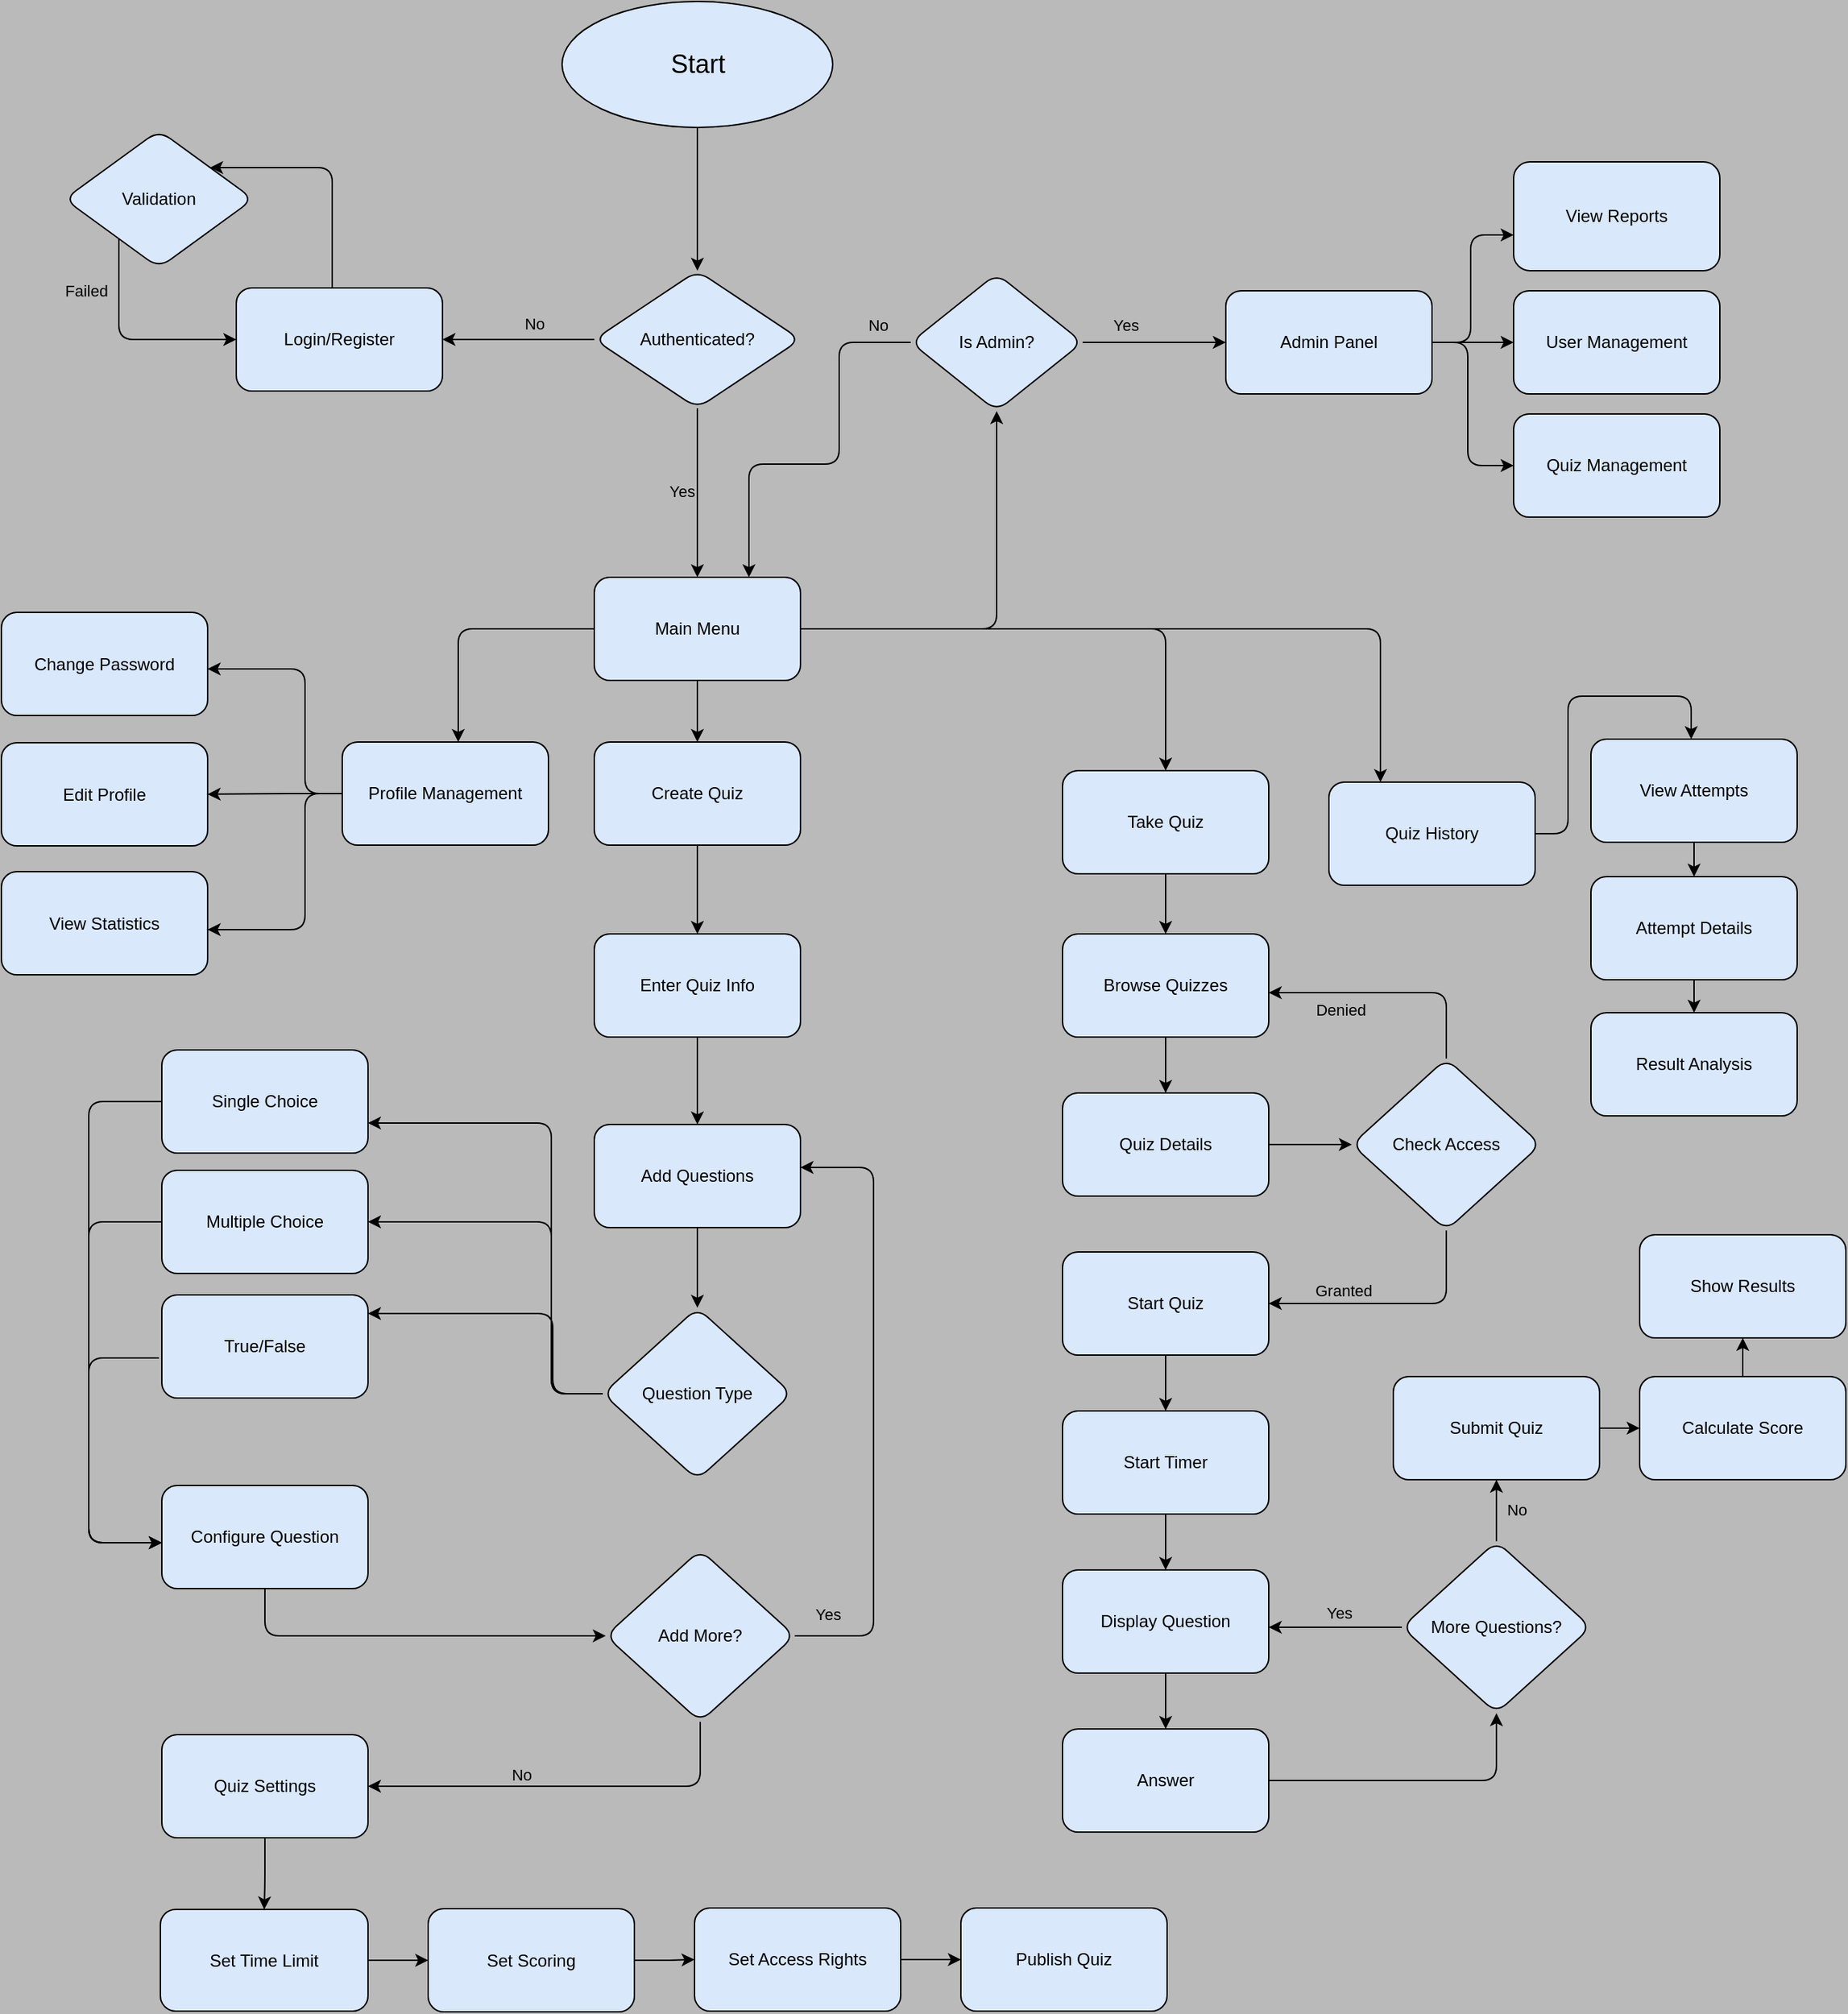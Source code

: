 <mxfile>
    <diagram name="Quiz Flow" id="quiz-flow-diagram">
        <mxGraphModel dx="816" dy="779" grid="0" gridSize="10" guides="1" tooltips="1" connect="1" arrows="0" fold="1" page="0" pageScale="1" pageWidth="2000" pageHeight="3000" background="#BABABA" math="1" shadow="0">
            <root>
                <mxCell id="0"/>
                <mxCell id="1" parent="0"/>
                <mxCell id="node_start" value="&lt;font style=&quot;font-size: 18px;&quot;&gt;Start&lt;/font&gt;" style="ellipse;whiteSpace=wrap;html=1;rounded=1;strokeColor=#000000;fillColor=#dae8fc;fontColor=#000000;labelBackgroundColor=none;" parent="1" vertex="1">
                    <mxGeometry x="824.5" y="241" width="189" height="88" as="geometry"/>
                </mxCell>
                <mxCell id="node_auth" value="Authenticated?" style="rhombus;whiteSpace=wrap;html=1;rounded=1;strokeColor=#000000;fillColor=#dae8fc;fontColor=#000000;labelBackgroundColor=none;" parent="1" vertex="1">
                    <mxGeometry x="847" y="429" width="144" height="96" as="geometry"/>
                </mxCell>
                <mxCell id="node_login" value="Login/Register" style="rounded=1;whiteSpace=wrap;html=1;strokeColor=#000000;fillColor=#dae8fc;fontColor=#000000;labelBackgroundColor=none;" parent="1" vertex="1">
                    <mxGeometry x="597" y="441" width="144" height="72" as="geometry"/>
                </mxCell>
                <mxCell id="node_validate" value="Validation" style="rhombus;whiteSpace=wrap;html=1;rounded=1;strokeColor=#000000;fillColor=#dae8fc;fontColor=#000000;labelBackgroundColor=none;" parent="1" vertex="1">
                    <mxGeometry x="477" y="331" width="132" height="96" as="geometry"/>
                </mxCell>
                <mxCell id="node_main_menu" value="Main Menu" style="rounded=1;whiteSpace=wrap;html=1;strokeColor=#000000;fillColor=#dae8fc;fontColor=#000000;labelBackgroundColor=none;" parent="1" vertex="1">
                    <mxGeometry x="847" y="643" width="144" height="72" as="geometry"/>
                </mxCell>
                <mxCell id="node_create_quiz" value="Create Quiz" style="rounded=1;whiteSpace=wrap;html=1;strokeColor=#000000;fillColor=#dae8fc;fontColor=#000000;labelBackgroundColor=none;" parent="1" vertex="1">
                    <mxGeometry x="847" y="758" width="144" height="72" as="geometry"/>
                </mxCell>
                <mxCell id="node_quiz_info" value="Enter Quiz Info" style="rounded=1;whiteSpace=wrap;html=1;strokeColor=#000000;fillColor=#dae8fc;fontColor=#000000;labelBackgroundColor=none;" parent="1" vertex="1">
                    <mxGeometry x="847" y="892" width="144" height="72" as="geometry"/>
                </mxCell>
                <mxCell id="node_add_questions" value="Add Questions" style="rounded=1;whiteSpace=wrap;html=1;strokeColor=#000000;fillColor=#dae8fc;fontColor=#000000;labelBackgroundColor=none;" parent="1" vertex="1">
                    <mxGeometry x="847" y="1025" width="144" height="72" as="geometry"/>
                </mxCell>
                <mxCell id="node_question_type" value="Question Type" style="rhombus;whiteSpace=wrap;html=1;rounded=1;strokeColor=#000000;fillColor=#dae8fc;fontColor=#000000;labelBackgroundColor=none;" parent="1" vertex="1">
                    <mxGeometry x="853" y="1153" width="132" height="120" as="geometry"/>
                </mxCell>
                <mxCell id="node_single_choice" value="Single Choice" style="rounded=1;whiteSpace=wrap;html=1;strokeColor=#000000;fillColor=#dae8fc;fontColor=#000000;labelBackgroundColor=none;" parent="1" vertex="1">
                    <mxGeometry x="545" y="973" width="144" height="72" as="geometry"/>
                </mxCell>
                <mxCell id="node_multi_choice" value="Multiple Choice" style="rounded=1;whiteSpace=wrap;html=1;strokeColor=#000000;fillColor=#dae8fc;fontColor=#000000;labelBackgroundColor=none;" parent="1" vertex="1">
                    <mxGeometry x="545" y="1057" width="144" height="72" as="geometry"/>
                </mxCell>
                <mxCell id="node_true_false" value="True/False" style="rounded=1;whiteSpace=wrap;html=1;strokeColor=#000000;fillColor=#dae8fc;fontColor=#000000;labelBackgroundColor=none;" parent="1" vertex="1">
                    <mxGeometry x="545" y="1144" width="144" height="72" as="geometry"/>
                </mxCell>
                <mxCell id="node_config_q" value="Configure Question" style="rounded=1;whiteSpace=wrap;html=1;strokeColor=#000000;fillColor=#dae8fc;fontColor=#000000;labelBackgroundColor=none;" parent="1" vertex="1">
                    <mxGeometry x="545" y="1277" width="144" height="72" as="geometry"/>
                </mxCell>
                <mxCell id="node_add_more" value="Add More?" style="rhombus;whiteSpace=wrap;html=1;rounded=1;strokeColor=#000000;fillColor=#dae8fc;fontColor=#000000;labelBackgroundColor=none;" parent="1" vertex="1">
                    <mxGeometry x="855" y="1322" width="132" height="120" as="geometry"/>
                </mxCell>
                <mxCell id="node_quiz_settings" value="Quiz Settings" style="rounded=1;whiteSpace=wrap;html=1;strokeColor=#000000;fillColor=#dae8fc;fontColor=#000000;labelBackgroundColor=none;" parent="1" vertex="1">
                    <mxGeometry x="545" y="1451" width="144" height="72" as="geometry"/>
                </mxCell>
                <mxCell id="node_set_time" value="Set Time Limit" style="rounded=1;whiteSpace=wrap;html=1;strokeColor=#000000;fillColor=#dae8fc;fontColor=#000000;labelBackgroundColor=none;" parent="1" vertex="1">
                    <mxGeometry x="544" y="1573" width="145" height="71" as="geometry"/>
                </mxCell>
                <mxCell id="node_set_score" value="Set Scoring" style="rounded=1;whiteSpace=wrap;html=1;strokeColor=#000000;fillColor=#dae8fc;fontColor=#000000;labelBackgroundColor=none;" parent="1" vertex="1">
                    <mxGeometry x="731" y="1572.5" width="144" height="72" as="geometry"/>
                </mxCell>
                <mxCell id="node_set_access" value="Set Access Rights" style="rounded=1;whiteSpace=wrap;html=1;strokeColor=#000000;fillColor=#dae8fc;fontColor=#000000;labelBackgroundColor=none;" parent="1" vertex="1">
                    <mxGeometry x="917" y="1572" width="144" height="72" as="geometry"/>
                </mxCell>
                <mxCell id="node_publish_quiz" value="Publish Quiz" style="rounded=1;whiteSpace=wrap;html=1;strokeColor=#000000;fillColor=#dae8fc;fontColor=#000000;labelBackgroundColor=none;" parent="1" vertex="1">
                    <mxGeometry x="1103" y="1572" width="144" height="72" as="geometry"/>
                </mxCell>
                <mxCell id="node_take_quiz" value="Take Quiz" style="rounded=1;whiteSpace=wrap;html=1;strokeColor=#000000;fillColor=#dae8fc;fontColor=#000000;labelBackgroundColor=none;" parent="1" vertex="1">
                    <mxGeometry x="1174" y="778" width="144" height="72" as="geometry"/>
                </mxCell>
                <mxCell id="node_browse_quiz" value="Browse Quizzes" style="rounded=1;whiteSpace=wrap;html=1;strokeColor=#000000;fillColor=#dae8fc;fontColor=#000000;labelBackgroundColor=none;" parent="1" vertex="1">
                    <mxGeometry x="1174" y="892" width="144" height="72" as="geometry"/>
                </mxCell>
                <mxCell id="node_quiz_details" value="Quiz Details" style="rounded=1;whiteSpace=wrap;html=1;strokeColor=#000000;fillColor=#dae8fc;fontColor=#000000;labelBackgroundColor=none;" parent="1" vertex="1">
                    <mxGeometry x="1174" y="1003" width="144" height="72" as="geometry"/>
                </mxCell>
                <mxCell id="node_check_access" value="Check Access" style="rhombus;whiteSpace=wrap;html=1;rounded=1;strokeColor=#000000;fillColor=#dae8fc;fontColor=#000000;labelBackgroundColor=none;" parent="1" vertex="1">
                    <mxGeometry x="1376" y="979" width="132" height="120" as="geometry"/>
                </mxCell>
                <mxCell id="node_start_quiz" value="Start Quiz" style="rounded=1;whiteSpace=wrap;html=1;strokeColor=#000000;fillColor=#dae8fc;fontColor=#000000;labelBackgroundColor=none;" parent="1" vertex="1">
                    <mxGeometry x="1174" y="1114" width="144" height="72" as="geometry"/>
                </mxCell>
                <mxCell id="node_timer" value="Start Timer" style="rounded=1;whiteSpace=wrap;html=1;strokeColor=#000000;fillColor=#dae8fc;fontColor=#000000;labelBackgroundColor=none;" parent="1" vertex="1">
                    <mxGeometry x="1174" y="1225" width="144" height="72" as="geometry"/>
                </mxCell>
                <mxCell id="node_show_question" value="Display Question" style="rounded=1;whiteSpace=wrap;html=1;strokeColor=#000000;fillColor=#dae8fc;fontColor=#000000;labelBackgroundColor=none;" parent="1" vertex="1">
                    <mxGeometry x="1174" y="1336" width="144" height="72" as="geometry"/>
                </mxCell>
                <mxCell id="node_answer" value="Answer" style="rounded=1;whiteSpace=wrap;html=1;strokeColor=#000000;fillColor=#dae8fc;fontColor=#000000;labelBackgroundColor=none;" parent="1" vertex="1">
                    <mxGeometry x="1174" y="1447" width="144" height="72" as="geometry"/>
                </mxCell>
                <mxCell id="node_next_q" value="More Questions?" style="rhombus;whiteSpace=wrap;html=1;rounded=1;strokeColor=#000000;fillColor=#dae8fc;fontColor=#000000;labelBackgroundColor=none;" parent="1" vertex="1">
                    <mxGeometry x="1411" y="1316" width="132" height="120" as="geometry"/>
                </mxCell>
                <mxCell id="node_submit" value="Submit Quiz" style="rounded=1;whiteSpace=wrap;html=1;strokeColor=#000000;fillColor=#dae8fc;fontColor=#000000;labelBackgroundColor=none;" parent="1" vertex="1">
                    <mxGeometry x="1405" y="1201" width="144" height="72" as="geometry"/>
                </mxCell>
                <mxCell id="node_calculate" value="Calculate Score" style="rounded=1;whiteSpace=wrap;html=1;strokeColor=#000000;fillColor=#dae8fc;fontColor=#000000;labelBackgroundColor=none;" parent="1" vertex="1">
                    <mxGeometry x="1577" y="1201" width="144" height="72" as="geometry"/>
                </mxCell>
                <mxCell id="node_show_result" value="Show Results" style="rounded=1;whiteSpace=wrap;html=1;strokeColor=#000000;fillColor=#dae8fc;fontColor=#000000;labelBackgroundColor=none;" parent="1" vertex="1">
                    <mxGeometry x="1577" y="1102" width="144" height="72" as="geometry"/>
                </mxCell>
                <mxCell id="node_history" value="Quiz History" style="rounded=1;whiteSpace=wrap;html=1;strokeColor=#000000;fillColor=#dae8fc;fontColor=#000000;labelBackgroundColor=none;" parent="1" vertex="1">
                    <mxGeometry x="1360" y="786" width="144" height="72" as="geometry"/>
                </mxCell>
                <mxCell id="node_view_attempts" value="View Attempts" style="rounded=1;whiteSpace=wrap;html=1;strokeColor=#000000;fillColor=#dae8fc;fontColor=#000000;labelBackgroundColor=none;" parent="1" vertex="1">
                    <mxGeometry x="1543" y="756" width="144" height="72" as="geometry"/>
                </mxCell>
                <mxCell id="node_attempt_detail" value="Attempt Details" style="rounded=1;whiteSpace=wrap;html=1;strokeColor=#000000;fillColor=#dae8fc;fontColor=#000000;labelBackgroundColor=none;" parent="1" vertex="1">
                    <mxGeometry x="1543" y="852" width="144" height="72" as="geometry"/>
                </mxCell>
                <mxCell id="node_analysis" value="Result Analysis" style="rounded=1;whiteSpace=wrap;html=1;strokeColor=#000000;fillColor=#dae8fc;fontColor=#000000;labelBackgroundColor=none;" parent="1" vertex="1">
                    <mxGeometry x="1543" y="947" width="144" height="72" as="geometry"/>
                </mxCell>
                <mxCell id="node_profile" value="Profile Management" style="rounded=1;whiteSpace=wrap;html=1;strokeColor=#000000;fillColor=#dae8fc;fontColor=#000000;labelBackgroundColor=none;" parent="1" vertex="1">
                    <mxGeometry x="671" y="758" width="144" height="72" as="geometry"/>
                </mxCell>
                <mxCell id="node_edit_profile" value="Edit Profile" style="rounded=1;whiteSpace=wrap;html=1;strokeColor=#000000;fillColor=#dae8fc;fontColor=#000000;labelBackgroundColor=none;" parent="1" vertex="1">
                    <mxGeometry x="433" y="758.5" width="144" height="72" as="geometry"/>
                </mxCell>
                <mxCell id="node_change_password" value="Change Password" style="rounded=1;whiteSpace=wrap;html=1;strokeColor=#000000;fillColor=#dae8fc;fontColor=#000000;labelBackgroundColor=none;" parent="1" vertex="1">
                    <mxGeometry x="433" y="667.5" width="144" height="72" as="geometry"/>
                </mxCell>
                <mxCell id="node_view_stats" value="View Statistics" style="rounded=1;whiteSpace=wrap;html=1;strokeColor=#000000;fillColor=#dae8fc;fontColor=#000000;labelBackgroundColor=none;" parent="1" vertex="1">
                    <mxGeometry x="433" y="848.5" width="144" height="72" as="geometry"/>
                </mxCell>
                <mxCell id="node_admin" value="Is Admin?" style="rhombus;whiteSpace=wrap;html=1;rounded=1;strokeColor=#000000;fillColor=#dae8fc;fontColor=#000000;labelBackgroundColor=none;" parent="1" vertex="1">
                    <mxGeometry x="1068" y="431" width="120" height="96" as="geometry"/>
                </mxCell>
                <mxCell id="node_admin_panel" value="Admin Panel" style="rounded=1;whiteSpace=wrap;html=1;strokeColor=#000000;fillColor=#dae8fc;fontColor=#000000;labelBackgroundColor=none;" parent="1" vertex="1">
                    <mxGeometry x="1288" y="443" width="144" height="72" as="geometry"/>
                </mxCell>
                <mxCell id="node_manage_users" value="User Management" style="rounded=1;whiteSpace=wrap;html=1;strokeColor=#000000;fillColor=#dae8fc;fontColor=#000000;labelBackgroundColor=none;" parent="1" vertex="1">
                    <mxGeometry x="1489" y="443" width="144" height="72" as="geometry"/>
                </mxCell>
                <mxCell id="node_manage_quizzes" value="Quiz Management" style="rounded=1;whiteSpace=wrap;html=1;strokeColor=#000000;fillColor=#dae8fc;fontColor=#000000;labelBackgroundColor=none;" parent="1" vertex="1">
                    <mxGeometry x="1489" y="529" width="144" height="72" as="geometry"/>
                </mxCell>
                <mxCell id="node_view_reports" value="View Reports" style="rounded=1;whiteSpace=wrap;html=1;strokeColor=#000000;fillColor=#dae8fc;fontColor=#000000;labelBackgroundColor=none;" parent="1" vertex="1">
                    <mxGeometry x="1489" y="353" width="144" height="76" as="geometry"/>
                </mxCell>
                <mxCell id="edge1" style="edgeStyle=orthogonalEdgeStyle;html=1;rounded=1;strokeColor=#000000;fillColor=#dae8fc;fontColor=#000000;labelBackgroundColor=none;" parent="1" source="node_start" target="node_auth" edge="1">
                    <mxGeometry relative="1" as="geometry"/>
                </mxCell>
                <mxCell id="edge2" value="No" style="edgeStyle=orthogonalEdgeStyle;html=1;rounded=1;strokeColor=#000000;fillColor=#dae8fc;fontColor=#000000;labelBackgroundColor=none;" parent="1" source="node_auth" target="node_login" edge="1">
                    <mxGeometry x="-0.204" y="-11" relative="1" as="geometry">
                        <mxPoint as="offset"/>
                    </mxGeometry>
                </mxCell>
                <mxCell id="edge3" value="Yes" style="edgeStyle=orthogonalEdgeStyle;html=1;rounded=1;strokeColor=#000000;fillColor=#dae8fc;fontColor=#000000;labelBackgroundColor=none;" parent="1" source="node_auth" target="node_main_menu" edge="1">
                    <mxGeometry x="0.017" y="-11" relative="1" as="geometry">
                        <mxPoint y="-2" as="offset"/>
                    </mxGeometry>
                </mxCell>
                <mxCell id="edge4" style="edgeStyle=orthogonalEdgeStyle;html=1;rounded=1;strokeColor=#000000;fillColor=#dae8fc;fontColor=#000000;labelBackgroundColor=none;" parent="1" source="node_login" target="node_validate" edge="1">
                    <mxGeometry relative="1" as="geometry">
                        <Array as="points">
                            <mxPoint x="664" y="357"/>
                        </Array>
                    </mxGeometry>
                </mxCell>
                <mxCell id="edge5" value="Failed" style="edgeStyle=orthogonalEdgeStyle;html=1;rounded=1;strokeColor=#000000;fillColor=#dae8fc;fontColor=#000000;labelBackgroundColor=none;" parent="1" source="node_validate" target="node_login" edge="1">
                    <mxGeometry x="-0.519" y="-23" relative="1" as="geometry">
                        <Array as="points">
                            <mxPoint x="515" y="477"/>
                        </Array>
                        <mxPoint as="offset"/>
                    </mxGeometry>
                </mxCell>
                <mxCell id="edge6" style="edgeStyle=orthogonalEdgeStyle;html=1;rounded=1;strokeColor=#000000;fillColor=#dae8fc;fontColor=#000000;labelBackgroundColor=none;" parent="1" source="node_main_menu" target="node_create_quiz" edge="1">
                    <mxGeometry relative="1" as="geometry"/>
                </mxCell>
                <mxCell id="edge7" style="edgeStyle=orthogonalEdgeStyle;html=1;rounded=1;strokeColor=#000000;fillColor=#dae8fc;fontColor=#000000;labelBackgroundColor=none;" parent="1" source="node_main_menu" target="node_take_quiz" edge="1">
                    <mxGeometry relative="1" as="geometry"/>
                </mxCell>
                <mxCell id="edge8" style="edgeStyle=orthogonalEdgeStyle;html=1;rounded=1;entryX=0.25;entryY=0;entryDx=0;entryDy=0;strokeColor=#000000;fillColor=#dae8fc;fontColor=#000000;labelBackgroundColor=none;" parent="1" source="node_main_menu" target="node_history" edge="1">
                    <mxGeometry relative="1" as="geometry"/>
                </mxCell>
                <mxCell id="edge9" style="edgeStyle=orthogonalEdgeStyle;html=1;rounded=1;strokeColor=#000000;fillColor=#dae8fc;fontColor=#000000;labelBackgroundColor=none;" parent="1" source="node_main_menu" target="node_profile" edge="1">
                    <mxGeometry relative="1" as="geometry">
                        <Array as="points">
                            <mxPoint x="752" y="679"/>
                        </Array>
                    </mxGeometry>
                </mxCell>
                <mxCell id="edge10" style="edgeStyle=orthogonalEdgeStyle;html=1;exitX=0.5;exitY=1;exitDx=0;exitDy=0;rounded=1;strokeColor=#000000;fillColor=#dae8fc;fontColor=#000000;labelBackgroundColor=none;" parent="1" source="node_create_quiz" target="node_quiz_info" edge="1">
                    <mxGeometry relative="1" as="geometry">
                        <mxPoint x="1068" y="1106" as="sourcePoint"/>
                        <Array as="points"/>
                    </mxGeometry>
                </mxCell>
                <mxCell id="edge11" style="edgeStyle=orthogonalEdgeStyle;html=1;rounded=1;strokeColor=#000000;fillColor=#dae8fc;fontColor=#000000;labelBackgroundColor=none;" parent="1" source="node_quiz_info" target="node_add_questions" edge="1">
                    <mxGeometry relative="1" as="geometry"/>
                </mxCell>
                <mxCell id="edge12" style="edgeStyle=orthogonalEdgeStyle;html=1;rounded=1;strokeColor=#000000;fillColor=#dae8fc;fontColor=#000000;labelBackgroundColor=none;" parent="1" source="node_add_questions" target="node_question_type" edge="1">
                    <mxGeometry relative="1" as="geometry"/>
                </mxCell>
                <mxCell id="edge13" style="edgeStyle=orthogonalEdgeStyle;html=1;exitX=0;exitY=0.5;exitDx=0;exitDy=0;rounded=1;strokeColor=#000000;fillColor=#dae8fc;fontColor=#000000;labelBackgroundColor=none;" parent="1" source="node_question_type" target="node_single_choice" edge="1">
                    <mxGeometry relative="1" as="geometry">
                        <mxPoint x="884" y="1213" as="sourcePoint"/>
                        <Array as="points">
                            <mxPoint x="817" y="1213"/>
                            <mxPoint x="817" y="1024"/>
                        </Array>
                    </mxGeometry>
                </mxCell>
                <mxCell id="edge14" style="edgeStyle=orthogonalEdgeStyle;html=1;exitX=0;exitY=0.5;exitDx=0;exitDy=0;rounded=1;strokeColor=#000000;fillColor=#dae8fc;fontColor=#000000;labelBackgroundColor=none;" parent="1" source="node_question_type" target="node_multi_choice" edge="1">
                    <mxGeometry relative="1" as="geometry">
                        <mxPoint x="884" y="1213" as="sourcePoint"/>
                        <Array as="points">
                            <mxPoint x="817" y="1213"/>
                            <mxPoint x="817" y="1093"/>
                        </Array>
                    </mxGeometry>
                </mxCell>
                <mxCell id="edge15" style="edgeStyle=orthogonalEdgeStyle;html=1;exitX=0;exitY=0.5;exitDx=0;exitDy=0;rounded=1;strokeColor=#000000;fillColor=#dae8fc;fontColor=#000000;labelBackgroundColor=none;" parent="1" source="node_question_type" target="node_true_false" edge="1">
                    <mxGeometry relative="1" as="geometry">
                        <mxPoint x="884" y="1213" as="sourcePoint"/>
                        <Array as="points">
                            <mxPoint x="818" y="1213"/>
                            <mxPoint x="818" y="1157"/>
                        </Array>
                    </mxGeometry>
                </mxCell>
                <mxCell id="edge16" style="edgeStyle=orthogonalEdgeStyle;html=1;rounded=1;strokeColor=#000000;fillColor=#dae8fc;fontColor=#000000;labelBackgroundColor=none;" parent="1" source="node_single_choice" target="node_config_q" edge="1">
                    <mxGeometry relative="1" as="geometry">
                        <Array as="points">
                            <mxPoint x="494" y="1009"/>
                            <mxPoint x="494" y="1317"/>
                        </Array>
                    </mxGeometry>
                </mxCell>
                <mxCell id="edge17" style="edgeStyle=orthogonalEdgeStyle;html=1;rounded=1;strokeColor=#000000;fillColor=#dae8fc;fontColor=#000000;labelBackgroundColor=none;" parent="1" source="node_multi_choice" target="node_config_q" edge="1">
                    <mxGeometry relative="1" as="geometry">
                        <Array as="points">
                            <mxPoint x="494" y="1093"/>
                            <mxPoint x="494" y="1317"/>
                        </Array>
                    </mxGeometry>
                </mxCell>
                <mxCell id="edge18" style="edgeStyle=orthogonalEdgeStyle;html=1;exitX=-0.014;exitY=0.611;exitDx=0;exitDy=0;exitPerimeter=0;rounded=1;strokeColor=#000000;fillColor=#dae8fc;fontColor=#000000;labelBackgroundColor=none;" parent="1" source="node_true_false" target="node_config_q" edge="1">
                    <mxGeometry relative="1" as="geometry">
                        <Array as="points">
                            <mxPoint x="494" y="1188"/>
                            <mxPoint x="494" y="1317"/>
                        </Array>
                    </mxGeometry>
                </mxCell>
                <mxCell id="edge19" style="edgeStyle=orthogonalEdgeStyle;html=1;exitX=0.5;exitY=1;exitDx=0;exitDy=0;rounded=1;strokeColor=#000000;fillColor=#dae8fc;fontColor=#000000;labelBackgroundColor=none;" parent="1" source="node_config_q" target="node_add_more" edge="1">
                    <mxGeometry relative="1" as="geometry">
                        <Array as="points">
                            <mxPoint x="617" y="1382"/>
                        </Array>
                    </mxGeometry>
                </mxCell>
                <mxCell id="edge20" value="Yes" style="edgeStyle=orthogonalEdgeStyle;html=1;rounded=1;exitX=1;exitY=0.5;exitDx=0;exitDy=0;strokeColor=#000000;fillColor=#dae8fc;fontColor=#000000;labelBackgroundColor=none;" parent="1" source="node_add_more" target="node_add_questions" edge="1">
                    <mxGeometry x="-0.894" y="15" relative="1" as="geometry">
                        <Array as="points">
                            <mxPoint x="1042" y="1382"/>
                            <mxPoint x="1042" y="1055"/>
                        </Array>
                        <mxPoint as="offset"/>
                    </mxGeometry>
                </mxCell>
                <mxCell id="edge21" value="No" style="edgeStyle=orthogonalEdgeStyle;html=1;rounded=1;strokeColor=#000000;fillColor=#dae8fc;fontColor=#000000;labelBackgroundColor=none;" parent="1" source="node_add_more" target="node_quiz_settings" edge="1">
                    <mxGeometry x="0.227" y="-8" relative="1" as="geometry">
                        <Array as="points">
                            <mxPoint x="921" y="1487"/>
                        </Array>
                        <mxPoint as="offset"/>
                    </mxGeometry>
                </mxCell>
                <mxCell id="edge22" style="edgeStyle=orthogonalEdgeStyle;html=1;exitX=0.5;exitY=1;exitDx=0;exitDy=0;rounded=1;entryX=0.5;entryY=0;entryDx=0;entryDy=0;strokeColor=#000000;fillColor=#dae8fc;fontColor=#000000;labelBackgroundColor=none;" parent="1" source="node_quiz_settings" target="node_set_time" edge="1">
                    <mxGeometry relative="1" as="geometry">
                        <Array as="points">
                            <mxPoint x="617" y="1554"/>
                        </Array>
                    </mxGeometry>
                </mxCell>
                <mxCell id="edge23" style="edgeStyle=orthogonalEdgeStyle;html=1;rounded=1;strokeColor=#000000;fillColor=#dae8fc;fontColor=#000000;labelBackgroundColor=none;" parent="1" source="node_set_time" target="node_set_score" edge="1">
                    <mxGeometry relative="1" as="geometry"/>
                </mxCell>
                <mxCell id="edge24" style="edgeStyle=orthogonalEdgeStyle;html=1;rounded=1;strokeColor=#000000;fillColor=#dae8fc;fontColor=#000000;labelBackgroundColor=none;" parent="1" source="node_set_score" target="node_set_access" edge="1">
                    <mxGeometry relative="1" as="geometry"/>
                </mxCell>
                <mxCell id="edge25" style="edgeStyle=orthogonalEdgeStyle;html=1;rounded=1;strokeColor=#000000;fillColor=#dae8fc;fontColor=#000000;labelBackgroundColor=none;" parent="1" source="node_set_access" target="node_publish_quiz" edge="1">
                    <mxGeometry relative="1" as="geometry"/>
                </mxCell>
                <mxCell id="edge26" style="edgeStyle=orthogonalEdgeStyle;html=1;rounded=1;strokeColor=#000000;fillColor=#dae8fc;fontColor=#000000;labelBackgroundColor=none;" parent="1" source="node_take_quiz" target="node_browse_quiz" edge="1">
                    <mxGeometry relative="1" as="geometry"/>
                </mxCell>
                <mxCell id="edge27" style="edgeStyle=orthogonalEdgeStyle;html=1;rounded=1;strokeColor=#000000;fillColor=#dae8fc;fontColor=#000000;labelBackgroundColor=none;" parent="1" source="node_browse_quiz" target="node_quiz_details" edge="1">
                    <mxGeometry relative="1" as="geometry"/>
                </mxCell>
                <mxCell id="edge28" style="edgeStyle=orthogonalEdgeStyle;html=1;rounded=1;strokeColor=#000000;fillColor=#dae8fc;fontColor=#000000;labelBackgroundColor=none;" parent="1" source="node_quiz_details" target="node_check_access" edge="1">
                    <mxGeometry relative="1" as="geometry"/>
                </mxCell>
                <mxCell id="edge29" value="Denied" style="edgeStyle=orthogonalEdgeStyle;html=1;rounded=1;strokeColor=#000000;fillColor=#dae8fc;fontColor=#000000;labelBackgroundColor=none;" parent="1" source="node_check_access" target="node_browse_quiz" edge="1">
                    <mxGeometry x="0.414" y="12" relative="1" as="geometry">
                        <Array as="points">
                            <mxPoint x="1442" y="933"/>
                        </Array>
                        <mxPoint as="offset"/>
                    </mxGeometry>
                </mxCell>
                <mxCell id="edge30" value="Granted" style="edgeStyle=orthogonalEdgeStyle;html=1;rounded=1;strokeColor=#000000;fillColor=#dae8fc;fontColor=#000000;labelBackgroundColor=none;" parent="1" source="node_check_access" target="node_start_quiz" edge="1">
                    <mxGeometry x="0.41" y="-9" relative="1" as="geometry">
                        <Array as="points">
                            <mxPoint x="1442" y="1150"/>
                        </Array>
                        <mxPoint as="offset"/>
                    </mxGeometry>
                </mxCell>
                <mxCell id="edge31" style="edgeStyle=orthogonalEdgeStyle;html=1;rounded=1;strokeColor=#000000;fillColor=#dae8fc;fontColor=#000000;labelBackgroundColor=none;" parent="1" source="node_start_quiz" target="node_timer" edge="1">
                    <mxGeometry relative="1" as="geometry"/>
                </mxCell>
                <mxCell id="edge32" style="edgeStyle=orthogonalEdgeStyle;html=1;rounded=1;strokeColor=#000000;fillColor=#dae8fc;fontColor=#000000;labelBackgroundColor=none;" parent="1" source="node_timer" target="node_show_question" edge="1">
                    <mxGeometry relative="1" as="geometry"/>
                </mxCell>
                <mxCell id="edge33" style="edgeStyle=orthogonalEdgeStyle;html=1;rounded=1;strokeColor=#000000;fillColor=#dae8fc;fontColor=#000000;labelBackgroundColor=none;" parent="1" source="node_show_question" target="node_answer" edge="1">
                    <mxGeometry relative="1" as="geometry"/>
                </mxCell>
                <mxCell id="edge34" style="edgeStyle=orthogonalEdgeStyle;html=1;rounded=1;strokeColor=#000000;fillColor=#dae8fc;fontColor=#000000;labelBackgroundColor=none;" parent="1" source="node_answer" target="node_next_q" edge="1">
                    <mxGeometry relative="1" as="geometry"/>
                </mxCell>
                <mxCell id="edge35" value="Yes" style="edgeStyle=orthogonalEdgeStyle;html=1;rounded=1;strokeColor=#000000;fillColor=#dae8fc;fontColor=#000000;labelBackgroundColor=none;" parent="1" source="node_next_q" target="node_show_question" edge="1">
                    <mxGeometry x="-0.054" y="-10" relative="1" as="geometry">
                        <Array as="points">
                            <mxPoint x="1534" y="1372"/>
                            <mxPoint x="1534" y="1372"/>
                        </Array>
                        <mxPoint as="offset"/>
                    </mxGeometry>
                </mxCell>
                <mxCell id="edge36" value="No" style="edgeStyle=orthogonalEdgeStyle;html=1;rounded=1;strokeColor=#000000;fillColor=#dae8fc;fontColor=#000000;labelBackgroundColor=none;" parent="1" source="node_next_q" target="node_submit" edge="1">
                    <mxGeometry x="0.023" y="-14" relative="1" as="geometry">
                        <mxPoint as="offset"/>
                    </mxGeometry>
                </mxCell>
                <mxCell id="edge37" style="edgeStyle=orthogonalEdgeStyle;html=1;rounded=1;strokeColor=#000000;fillColor=#dae8fc;fontColor=#000000;labelBackgroundColor=none;" parent="1" source="node_submit" target="node_calculate" edge="1">
                    <mxGeometry relative="1" as="geometry">
                        <Array as="points"/>
                    </mxGeometry>
                </mxCell>
                <mxCell id="edge38" style="edgeStyle=orthogonalEdgeStyle;html=1;rounded=1;strokeColor=#000000;fillColor=#dae8fc;fontColor=#000000;labelBackgroundColor=none;" parent="1" source="node_calculate" target="node_show_result" edge="1">
                    <mxGeometry relative="1" as="geometry"/>
                </mxCell>
                <mxCell id="edge39" style="edgeStyle=orthogonalEdgeStyle;html=1;exitX=1;exitY=0.5;exitDx=0;exitDy=0;rounded=1;strokeColor=#000000;fillColor=#dae8fc;fontColor=#000000;labelBackgroundColor=none;" parent="1" source="node_history" target="node_view_attempts" edge="1">
                    <mxGeometry relative="1" as="geometry">
                        <mxPoint x="1493" y="866.5" as="sourcePoint"/>
                        <Array as="points">
                            <mxPoint x="1527" y="822"/>
                            <mxPoint x="1527" y="726"/>
                            <mxPoint x="1613" y="726"/>
                        </Array>
                    </mxGeometry>
                </mxCell>
                <mxCell id="edge40" style="edgeStyle=orthogonalEdgeStyle;html=1;rounded=1;strokeColor=#000000;fillColor=#dae8fc;fontColor=#000000;labelBackgroundColor=none;" parent="1" source="node_view_attempts" target="node_attempt_detail" edge="1">
                    <mxGeometry relative="1" as="geometry"/>
                </mxCell>
                <mxCell id="edge41" style="edgeStyle=orthogonalEdgeStyle;html=1;rounded=1;strokeColor=#000000;fillColor=#dae8fc;fontColor=#000000;labelBackgroundColor=none;" parent="1" source="node_attempt_detail" target="node_analysis" edge="1">
                    <mxGeometry relative="1" as="geometry"/>
                </mxCell>
                <mxCell id="edge42" style="edgeStyle=orthogonalEdgeStyle;html=1;rounded=1;strokeColor=#000000;fillColor=#dae8fc;fontColor=#000000;labelBackgroundColor=none;" parent="1" source="node_profile" target="node_edit_profile" edge="1">
                    <mxGeometry relative="1" as="geometry"/>
                </mxCell>
                <mxCell id="edge43" style="edgeStyle=orthogonalEdgeStyle;html=1;rounded=1;strokeColor=#000000;fillColor=#dae8fc;fontColor=#000000;labelBackgroundColor=none;" parent="1" source="node_profile" target="node_change_password" edge="1">
                    <mxGeometry relative="1" as="geometry">
                        <Array as="points">
                            <mxPoint x="645" y="794"/>
                            <mxPoint x="645" y="707"/>
                        </Array>
                    </mxGeometry>
                </mxCell>
                <mxCell id="edge44" style="edgeStyle=orthogonalEdgeStyle;html=1;rounded=1;strokeColor=#000000;fillColor=#dae8fc;fontColor=#000000;labelBackgroundColor=none;" parent="1" source="node_profile" target="node_view_stats" edge="1">
                    <mxGeometry relative="1" as="geometry">
                        <Array as="points">
                            <mxPoint x="645" y="794"/>
                            <mxPoint x="645" y="889"/>
                        </Array>
                    </mxGeometry>
                </mxCell>
                <mxCell id="edge45" style="edgeStyle=orthogonalEdgeStyle;html=1;rounded=1;strokeColor=#000000;fillColor=#dae8fc;fontColor=#000000;labelBackgroundColor=none;" parent="1" source="node_main_menu" target="node_admin" edge="1">
                    <mxGeometry relative="1" as="geometry"/>
                </mxCell>
                <mxCell id="edge46" value="Yes" style="edgeStyle=orthogonalEdgeStyle;html=1;rounded=1;strokeColor=#000000;fillColor=#dae8fc;fontColor=#000000;labelBackgroundColor=none;" parent="1" source="node_admin" target="node_admin_panel" edge="1">
                    <mxGeometry x="-0.4" y="12" relative="1" as="geometry">
                        <Array as="points"/>
                        <mxPoint as="offset"/>
                        <mxPoint x="1187" y="481" as="sourcePoint"/>
                    </mxGeometry>
                </mxCell>
                <mxCell id="edge47" style="edgeStyle=orthogonalEdgeStyle;html=1;exitX=1;exitY=0.5;exitDx=0;exitDy=0;rounded=1;strokeColor=#000000;fillColor=#dae8fc;fontColor=#000000;labelBackgroundColor=none;" parent="1" source="node_admin_panel" target="node_manage_users" edge="1">
                    <mxGeometry relative="1" as="geometry">
                        <mxPoint x="1594" y="607" as="sourcePoint"/>
                        <mxPoint x="1795" y="592" as="targetPoint"/>
                        <Array as="points">
                            <mxPoint x="1504" y="479"/>
                            <mxPoint x="1504" y="479"/>
                        </Array>
                    </mxGeometry>
                </mxCell>
                <mxCell id="edge48" style="edgeStyle=orthogonalEdgeStyle;html=1;rounded=1;entryX=0;entryY=0.5;entryDx=0;entryDy=0;strokeColor=#000000;fillColor=#dae8fc;fontColor=#000000;labelBackgroundColor=none;" parent="1" source="node_admin_panel" target="node_manage_quizzes" edge="1">
                    <mxGeometry relative="1" as="geometry">
                        <mxPoint x="1593" y="785" as="targetPoint"/>
                        <Array as="points">
                            <mxPoint x="1457" y="479"/>
                            <mxPoint x="1457" y="565"/>
                        </Array>
                    </mxGeometry>
                </mxCell>
                <mxCell id="edge49" style="edgeStyle=orthogonalEdgeStyle;html=1;rounded=1;strokeColor=#000000;fillColor=#dae8fc;fontColor=#000000;labelBackgroundColor=none;" parent="1" source="node_admin_panel" target="node_view_reports" edge="1">
                    <mxGeometry relative="1" as="geometry">
                        <mxPoint x="1645" y="690" as="sourcePoint"/>
                        <Array as="points">
                            <mxPoint x="1459" y="479"/>
                            <mxPoint x="1459" y="404"/>
                        </Array>
                    </mxGeometry>
                </mxCell>
                <mxCell id="5" value="No" style="edgeStyle=orthogonalEdgeStyle;html=1;rounded=1;exitX=0;exitY=0.5;exitDx=0;exitDy=0;entryX=0.75;entryY=0;entryDx=0;entryDy=0;strokeColor=#000000;fillColor=#dae8fc;fontColor=#000000;labelBackgroundColor=none;" parent="1" source="node_admin" target="node_main_menu" edge="1">
                    <mxGeometry x="-0.834" y="-12" relative="1" as="geometry">
                        <mxPoint as="offset"/>
                        <mxPoint x="1082" y="591" as="sourcePoint"/>
                        <mxPoint x="974" y="591" as="targetPoint"/>
                        <Array as="points">
                            <mxPoint x="1018" y="479"/>
                            <mxPoint x="1018" y="564"/>
                            <mxPoint x="955" y="564"/>
                        </Array>
                    </mxGeometry>
                </mxCell>
            </root>
        </mxGraphModel>
    </diagram>
</mxfile>